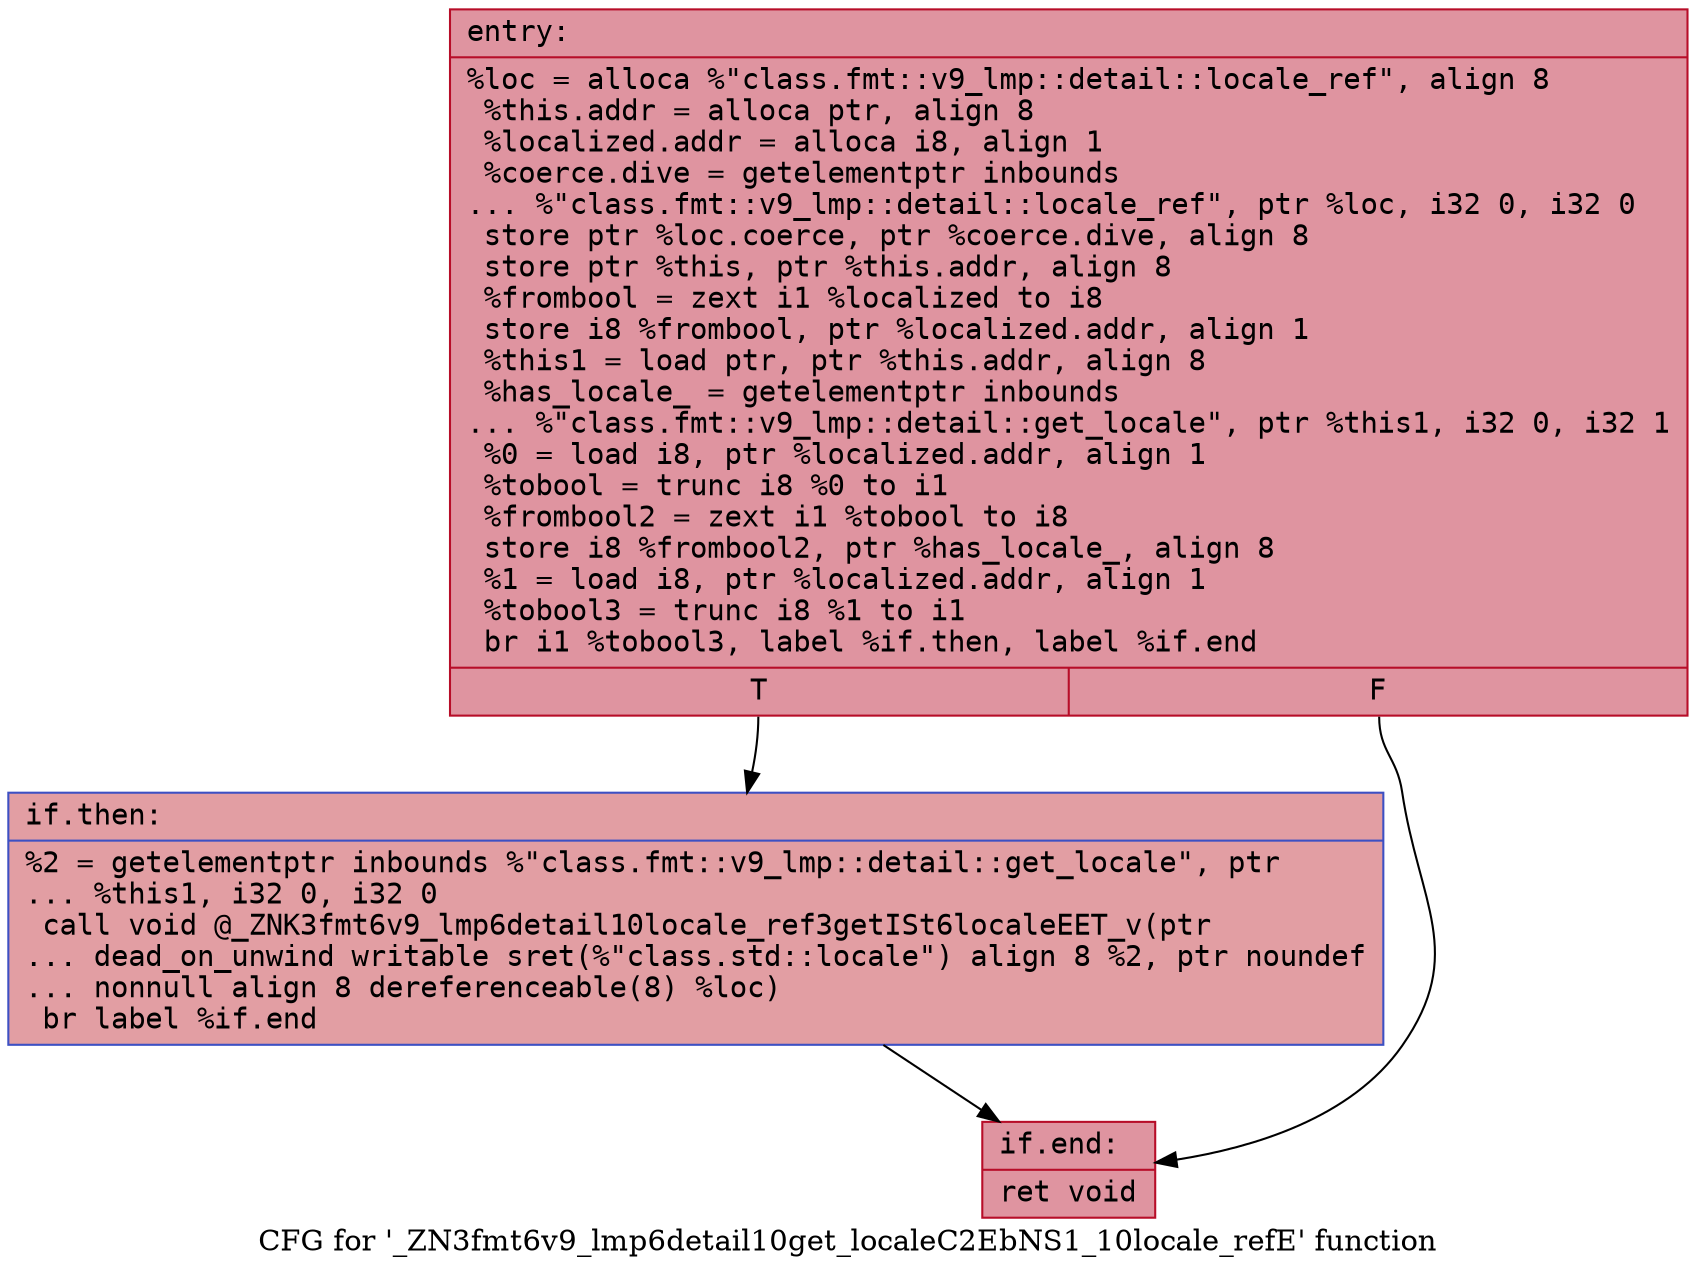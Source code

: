digraph "CFG for '_ZN3fmt6v9_lmp6detail10get_localeC2EbNS1_10locale_refE' function" {
	label="CFG for '_ZN3fmt6v9_lmp6detail10get_localeC2EbNS1_10locale_refE' function";

	Node0x5584168fb220 [shape=record,color="#b70d28ff", style=filled, fillcolor="#b70d2870" fontname="Courier",label="{entry:\l|  %loc = alloca %\"class.fmt::v9_lmp::detail::locale_ref\", align 8\l  %this.addr = alloca ptr, align 8\l  %localized.addr = alloca i8, align 1\l  %coerce.dive = getelementptr inbounds\l... %\"class.fmt::v9_lmp::detail::locale_ref\", ptr %loc, i32 0, i32 0\l  store ptr %loc.coerce, ptr %coerce.dive, align 8\l  store ptr %this, ptr %this.addr, align 8\l  %frombool = zext i1 %localized to i8\l  store i8 %frombool, ptr %localized.addr, align 1\l  %this1 = load ptr, ptr %this.addr, align 8\l  %has_locale_ = getelementptr inbounds\l... %\"class.fmt::v9_lmp::detail::get_locale\", ptr %this1, i32 0, i32 1\l  %0 = load i8, ptr %localized.addr, align 1\l  %tobool = trunc i8 %0 to i1\l  %frombool2 = zext i1 %tobool to i8\l  store i8 %frombool2, ptr %has_locale_, align 8\l  %1 = load i8, ptr %localized.addr, align 1\l  %tobool3 = trunc i8 %1 to i1\l  br i1 %tobool3, label %if.then, label %if.end\l|{<s0>T|<s1>F}}"];
	Node0x5584168fb220:s0 -> Node0x5584168fbdc0[tooltip="entry -> if.then\nProbability 50.00%" ];
	Node0x5584168fb220:s1 -> Node0x5584168fbe30[tooltip="entry -> if.end\nProbability 50.00%" ];
	Node0x5584168fbdc0 [shape=record,color="#3d50c3ff", style=filled, fillcolor="#be242e70" fontname="Courier",label="{if.then:\l|  %2 = getelementptr inbounds %\"class.fmt::v9_lmp::detail::get_locale\", ptr\l... %this1, i32 0, i32 0\l  call void @_ZNK3fmt6v9_lmp6detail10locale_ref3getISt6localeEET_v(ptr\l... dead_on_unwind writable sret(%\"class.std::locale\") align 8 %2, ptr noundef\l... nonnull align 8 dereferenceable(8) %loc)\l  br label %if.end\l}"];
	Node0x5584168fbdc0 -> Node0x5584168fbe30[tooltip="if.then -> if.end\nProbability 100.00%" ];
	Node0x5584168fbe30 [shape=record,color="#b70d28ff", style=filled, fillcolor="#b70d2870" fontname="Courier",label="{if.end:\l|  ret void\l}"];
}
